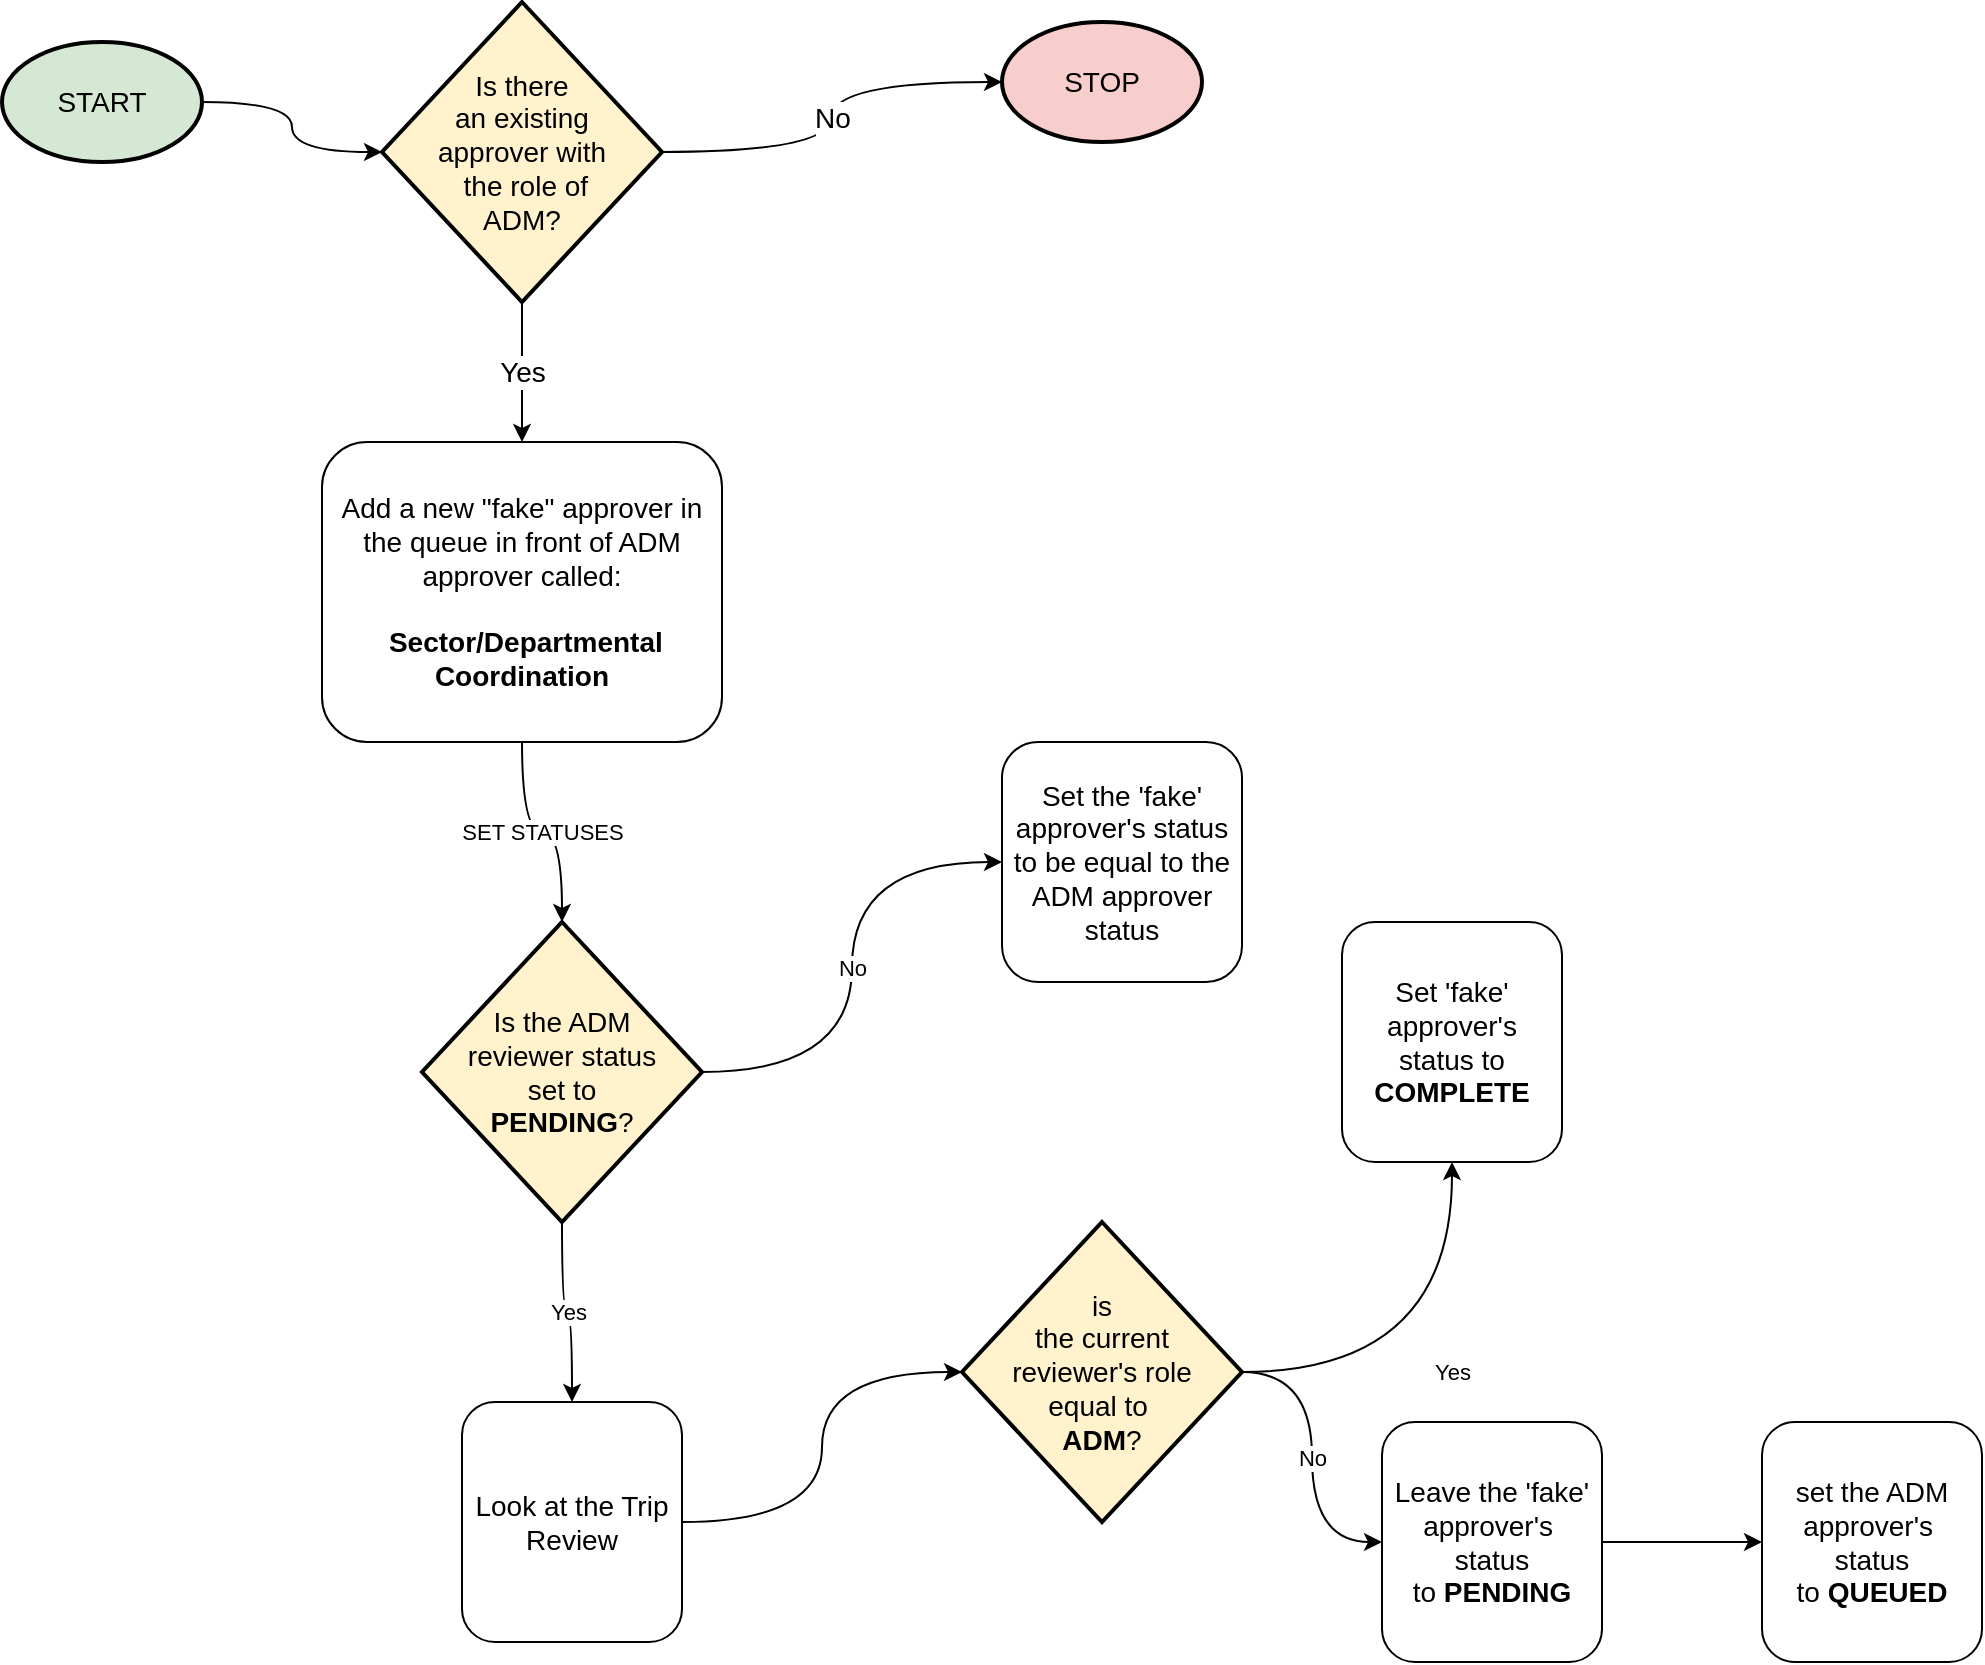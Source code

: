 <mxfile version="22.1.5" type="github">
  <diagram id="C5RBs43oDa-KdzZeNtuy" name="Page-1">
    <mxGraphModel dx="1426" dy="793" grid="1" gridSize="10" guides="1" tooltips="1" connect="1" arrows="1" fold="1" page="1" pageScale="1" pageWidth="1169" pageHeight="827" math="0" shadow="0">
      <root>
        <mxCell id="WIyWlLk6GJQsqaUBKTNV-0" />
        <mxCell id="WIyWlLk6GJQsqaUBKTNV-1" parent="WIyWlLk6GJQsqaUBKTNV-0" />
        <mxCell id="TlhrCSe95SY9jLTqjl-a-0" value="START" style="strokeWidth=2;html=1;shape=mxgraph.flowchart.start_1;whiteSpace=wrap;fontSize=14;fillColor=#D5E8D4;" parent="WIyWlLk6GJQsqaUBKTNV-1" vertex="1">
          <mxGeometry x="30" y="40" width="100" height="60" as="geometry" />
        </mxCell>
        <mxCell id="TlhrCSe95SY9jLTqjl-a-4" value="" style="rounded=0;orthogonalLoop=1;jettySize=auto;html=1;fontSize=14;edgeStyle=orthogonalEdgeStyle;curved=1;" parent="WIyWlLk6GJQsqaUBKTNV-1" source="TlhrCSe95SY9jLTqjl-a-0" target="TlhrCSe95SY9jLTqjl-a-3" edge="1">
          <mxGeometry relative="1" as="geometry">
            <mxPoint x="340" y="103.488" as="sourcePoint" />
          </mxGeometry>
        </mxCell>
        <mxCell id="TlhrCSe95SY9jLTqjl-a-9" value="No" style="rounded=0;orthogonalLoop=1;jettySize=auto;html=1;fontSize=14;edgeStyle=orthogonalEdgeStyle;curved=1;" parent="WIyWlLk6GJQsqaUBKTNV-1" source="TlhrCSe95SY9jLTqjl-a-3" target="TlhrCSe95SY9jLTqjl-a-39" edge="1">
          <mxGeometry relative="1" as="geometry">
            <mxPoint x="395" y="80" as="targetPoint" />
          </mxGeometry>
        </mxCell>
        <mxCell id="TlhrCSe95SY9jLTqjl-a-12" value="Yes" style="rounded=0;orthogonalLoop=1;jettySize=auto;html=1;fontSize=14;edgeStyle=orthogonalEdgeStyle;curved=1;" parent="WIyWlLk6GJQsqaUBKTNV-1" source="TlhrCSe95SY9jLTqjl-a-3" target="2dVe8sMhS4PmmdCcYp6y-1" edge="1">
          <mxGeometry relative="1" as="geometry">
            <mxPoint x="176.699" y="249.81" as="targetPoint" />
          </mxGeometry>
        </mxCell>
        <mxCell id="TlhrCSe95SY9jLTqjl-a-3" value="Is there &lt;br&gt;an existing &lt;br&gt;approver with&lt;br&gt;&amp;nbsp;the role of &lt;br&gt;ADM?" style="rhombus;whiteSpace=wrap;html=1;strokeWidth=2;fontSize=14;fillColor=#FFF2CC;" parent="WIyWlLk6GJQsqaUBKTNV-1" vertex="1">
          <mxGeometry x="220" y="20" width="140" height="150" as="geometry" />
        </mxCell>
        <mxCell id="TlhrCSe95SY9jLTqjl-a-39" value="STOP" style="strokeWidth=2;html=1;shape=mxgraph.flowchart.start_1;whiteSpace=wrap;fontSize=14;fillColor=#F8CECC;" parent="WIyWlLk6GJQsqaUBKTNV-1" vertex="1">
          <mxGeometry x="530" y="30.0" width="100" height="60" as="geometry" />
        </mxCell>
        <mxCell id="2dVe8sMhS4PmmdCcYp6y-3" value="SET STATUSES" style="edgeStyle=orthogonalEdgeStyle;rounded=0;orthogonalLoop=1;jettySize=auto;html=1;curved=1;" edge="1" parent="WIyWlLk6GJQsqaUBKTNV-1" source="2dVe8sMhS4PmmdCcYp6y-1" target="2dVe8sMhS4PmmdCcYp6y-4">
          <mxGeometry relative="1" as="geometry">
            <mxPoint x="290" y="470" as="targetPoint" />
          </mxGeometry>
        </mxCell>
        <mxCell id="2dVe8sMhS4PmmdCcYp6y-1" value="Add a new &quot;fake&quot; approver in the queue in front of ADM approver called:&lt;br&gt;&lt;br&gt;&amp;nbsp;&lt;b&gt;Sector/Departmental Coordination&lt;/b&gt;" style="rounded=1;whiteSpace=wrap;html=1;fontSize=14;" vertex="1" parent="WIyWlLk6GJQsqaUBKTNV-1">
          <mxGeometry x="190" y="240" width="200" height="150" as="geometry" />
        </mxCell>
        <mxCell id="2dVe8sMhS4PmmdCcYp6y-7" value="No" style="edgeStyle=orthogonalEdgeStyle;rounded=0;orthogonalLoop=1;jettySize=auto;html=1;curved=1;" edge="1" parent="WIyWlLk6GJQsqaUBKTNV-1" source="2dVe8sMhS4PmmdCcYp6y-4" target="2dVe8sMhS4PmmdCcYp6y-5">
          <mxGeometry relative="1" as="geometry" />
        </mxCell>
        <mxCell id="2dVe8sMhS4PmmdCcYp6y-8" value="Yes" style="edgeStyle=orthogonalEdgeStyle;rounded=0;orthogonalLoop=1;jettySize=auto;html=1;curved=1;" edge="1" parent="WIyWlLk6GJQsqaUBKTNV-1" source="2dVe8sMhS4PmmdCcYp6y-4" target="2dVe8sMhS4PmmdCcYp6y-6">
          <mxGeometry relative="1" as="geometry" />
        </mxCell>
        <mxCell id="2dVe8sMhS4PmmdCcYp6y-4" value="Is the ADM &lt;br&gt;reviewer status&lt;br&gt;&amp;nbsp;set to&amp;nbsp;&lt;br&gt;&lt;b&gt;PENDING&lt;/b&gt;?" style="rhombus;whiteSpace=wrap;html=1;strokeWidth=2;fontSize=14;fillColor=#FFF2CC;" vertex="1" parent="WIyWlLk6GJQsqaUBKTNV-1">
          <mxGeometry x="240" y="480" width="140" height="150" as="geometry" />
        </mxCell>
        <mxCell id="2dVe8sMhS4PmmdCcYp6y-5" value="Set the &#39;fake&#39; approver&#39;s status to be equal to the ADM approver status" style="rounded=1;whiteSpace=wrap;html=1;fontSize=14;" vertex="1" parent="WIyWlLk6GJQsqaUBKTNV-1">
          <mxGeometry x="530" y="390" width="120" height="120" as="geometry" />
        </mxCell>
        <mxCell id="2dVe8sMhS4PmmdCcYp6y-10" style="edgeStyle=orthogonalEdgeStyle;rounded=0;orthogonalLoop=1;jettySize=auto;html=1;curved=1;" edge="1" parent="WIyWlLk6GJQsqaUBKTNV-1" source="2dVe8sMhS4PmmdCcYp6y-6" target="2dVe8sMhS4PmmdCcYp6y-9">
          <mxGeometry relative="1" as="geometry" />
        </mxCell>
        <mxCell id="2dVe8sMhS4PmmdCcYp6y-6" value="Look at the Trip Review" style="rounded=1;whiteSpace=wrap;html=1;fontSize=14;" vertex="1" parent="WIyWlLk6GJQsqaUBKTNV-1">
          <mxGeometry x="260" y="720" width="110" height="120" as="geometry" />
        </mxCell>
        <mxCell id="2dVe8sMhS4PmmdCcYp6y-12" value="Yes" style="edgeStyle=orthogonalEdgeStyle;rounded=0;orthogonalLoop=1;jettySize=auto;html=1;curved=1;" edge="1" parent="WIyWlLk6GJQsqaUBKTNV-1" source="2dVe8sMhS4PmmdCcYp6y-9" target="2dVe8sMhS4PmmdCcYp6y-11">
          <mxGeometry relative="1" as="geometry" />
        </mxCell>
        <mxCell id="2dVe8sMhS4PmmdCcYp6y-14" value="No" style="edgeStyle=orthogonalEdgeStyle;rounded=0;orthogonalLoop=1;jettySize=auto;html=1;curved=1;" edge="1" parent="WIyWlLk6GJQsqaUBKTNV-1" source="2dVe8sMhS4PmmdCcYp6y-9" target="2dVe8sMhS4PmmdCcYp6y-13">
          <mxGeometry relative="1" as="geometry" />
        </mxCell>
        <mxCell id="2dVe8sMhS4PmmdCcYp6y-9" value="is &lt;br&gt;the current &lt;br&gt;reviewer&#39;s role &lt;br&gt;equal to&amp;nbsp;&lt;br&gt;&lt;b style=&quot;border-color: var(--border-color);&quot;&gt;ADM&lt;/b&gt;?" style="rhombus;whiteSpace=wrap;html=1;strokeWidth=2;fontSize=14;fillColor=#FFF2CC;" vertex="1" parent="WIyWlLk6GJQsqaUBKTNV-1">
          <mxGeometry x="510" y="630" width="140" height="150" as="geometry" />
        </mxCell>
        <mxCell id="2dVe8sMhS4PmmdCcYp6y-11" value="Set &#39;fake&#39; approver&#39;s&lt;br&gt;status to &lt;b&gt;COMPLETE&lt;/b&gt;" style="rounded=1;whiteSpace=wrap;html=1;fontSize=14;" vertex="1" parent="WIyWlLk6GJQsqaUBKTNV-1">
          <mxGeometry x="700" y="480" width="110" height="120" as="geometry" />
        </mxCell>
        <mxCell id="2dVe8sMhS4PmmdCcYp6y-16" value="" style="edgeStyle=orthogonalEdgeStyle;rounded=0;orthogonalLoop=1;jettySize=auto;html=1;curved=1;" edge="1" parent="WIyWlLk6GJQsqaUBKTNV-1" source="2dVe8sMhS4PmmdCcYp6y-13" target="2dVe8sMhS4PmmdCcYp6y-15">
          <mxGeometry relative="1" as="geometry" />
        </mxCell>
        <mxCell id="2dVe8sMhS4PmmdCcYp6y-13" value="Leave the &#39;fake&#39; approver&#39;s&amp;nbsp;&lt;br style=&quot;border-color: var(--border-color);&quot;&gt;status to&amp;nbsp;&lt;b style=&quot;border-color: var(--border-color);&quot;&gt;PENDING&lt;/b&gt;" style="rounded=1;whiteSpace=wrap;html=1;fontSize=14;" vertex="1" parent="WIyWlLk6GJQsqaUBKTNV-1">
          <mxGeometry x="720" y="730" width="110" height="120" as="geometry" />
        </mxCell>
        <mxCell id="2dVe8sMhS4PmmdCcYp6y-15" value="set the ADM approver&#39;s&amp;nbsp;&lt;br style=&quot;border-color: var(--border-color);&quot;&gt;status to&amp;nbsp;&lt;b style=&quot;border-color: var(--border-color);&quot;&gt;QUEUED&lt;/b&gt;" style="rounded=1;whiteSpace=wrap;html=1;fontSize=14;" vertex="1" parent="WIyWlLk6GJQsqaUBKTNV-1">
          <mxGeometry x="910" y="730" width="110" height="120" as="geometry" />
        </mxCell>
      </root>
    </mxGraphModel>
  </diagram>
</mxfile>
